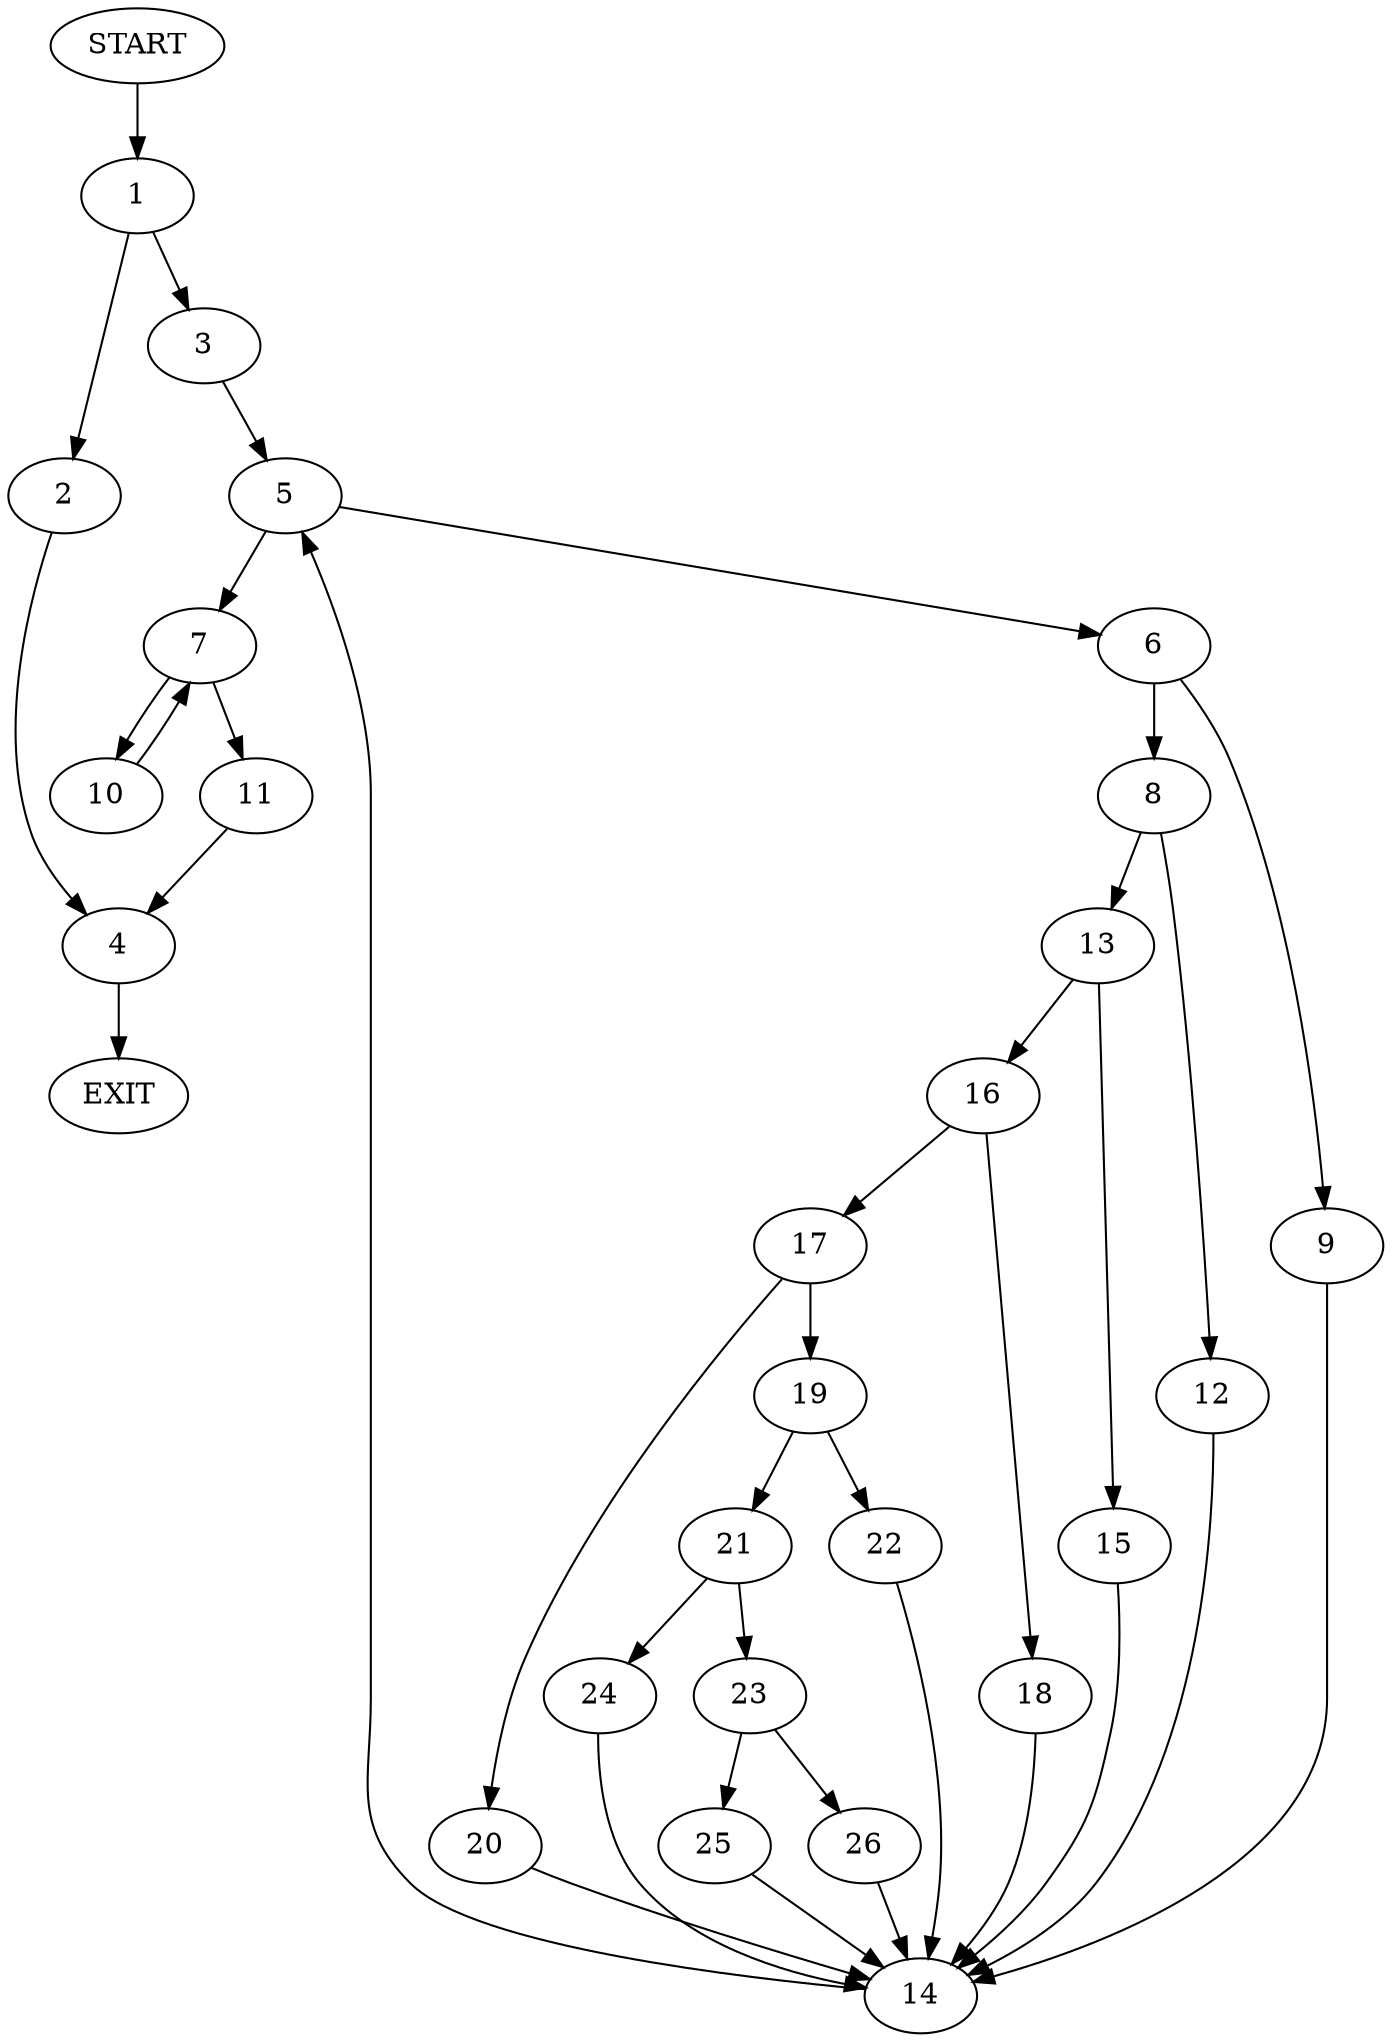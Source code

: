 digraph {
0 [label="START"]
27 [label="EXIT"]
0 -> 1
1 -> 2
1 -> 3
2 -> 4
3 -> 5
4 -> 27
5 -> 6
5 -> 7
6 -> 8
6 -> 9
7 -> 10
7 -> 11
8 -> 12
8 -> 13
9 -> 14
14 -> 5
13 -> 15
13 -> 16
12 -> 14
15 -> 14
16 -> 17
16 -> 18
17 -> 19
17 -> 20
18 -> 14
19 -> 21
19 -> 22
20 -> 14
22 -> 14
21 -> 23
21 -> 24
24 -> 14
23 -> 25
23 -> 26
26 -> 14
25 -> 14
11 -> 4
10 -> 7
}

